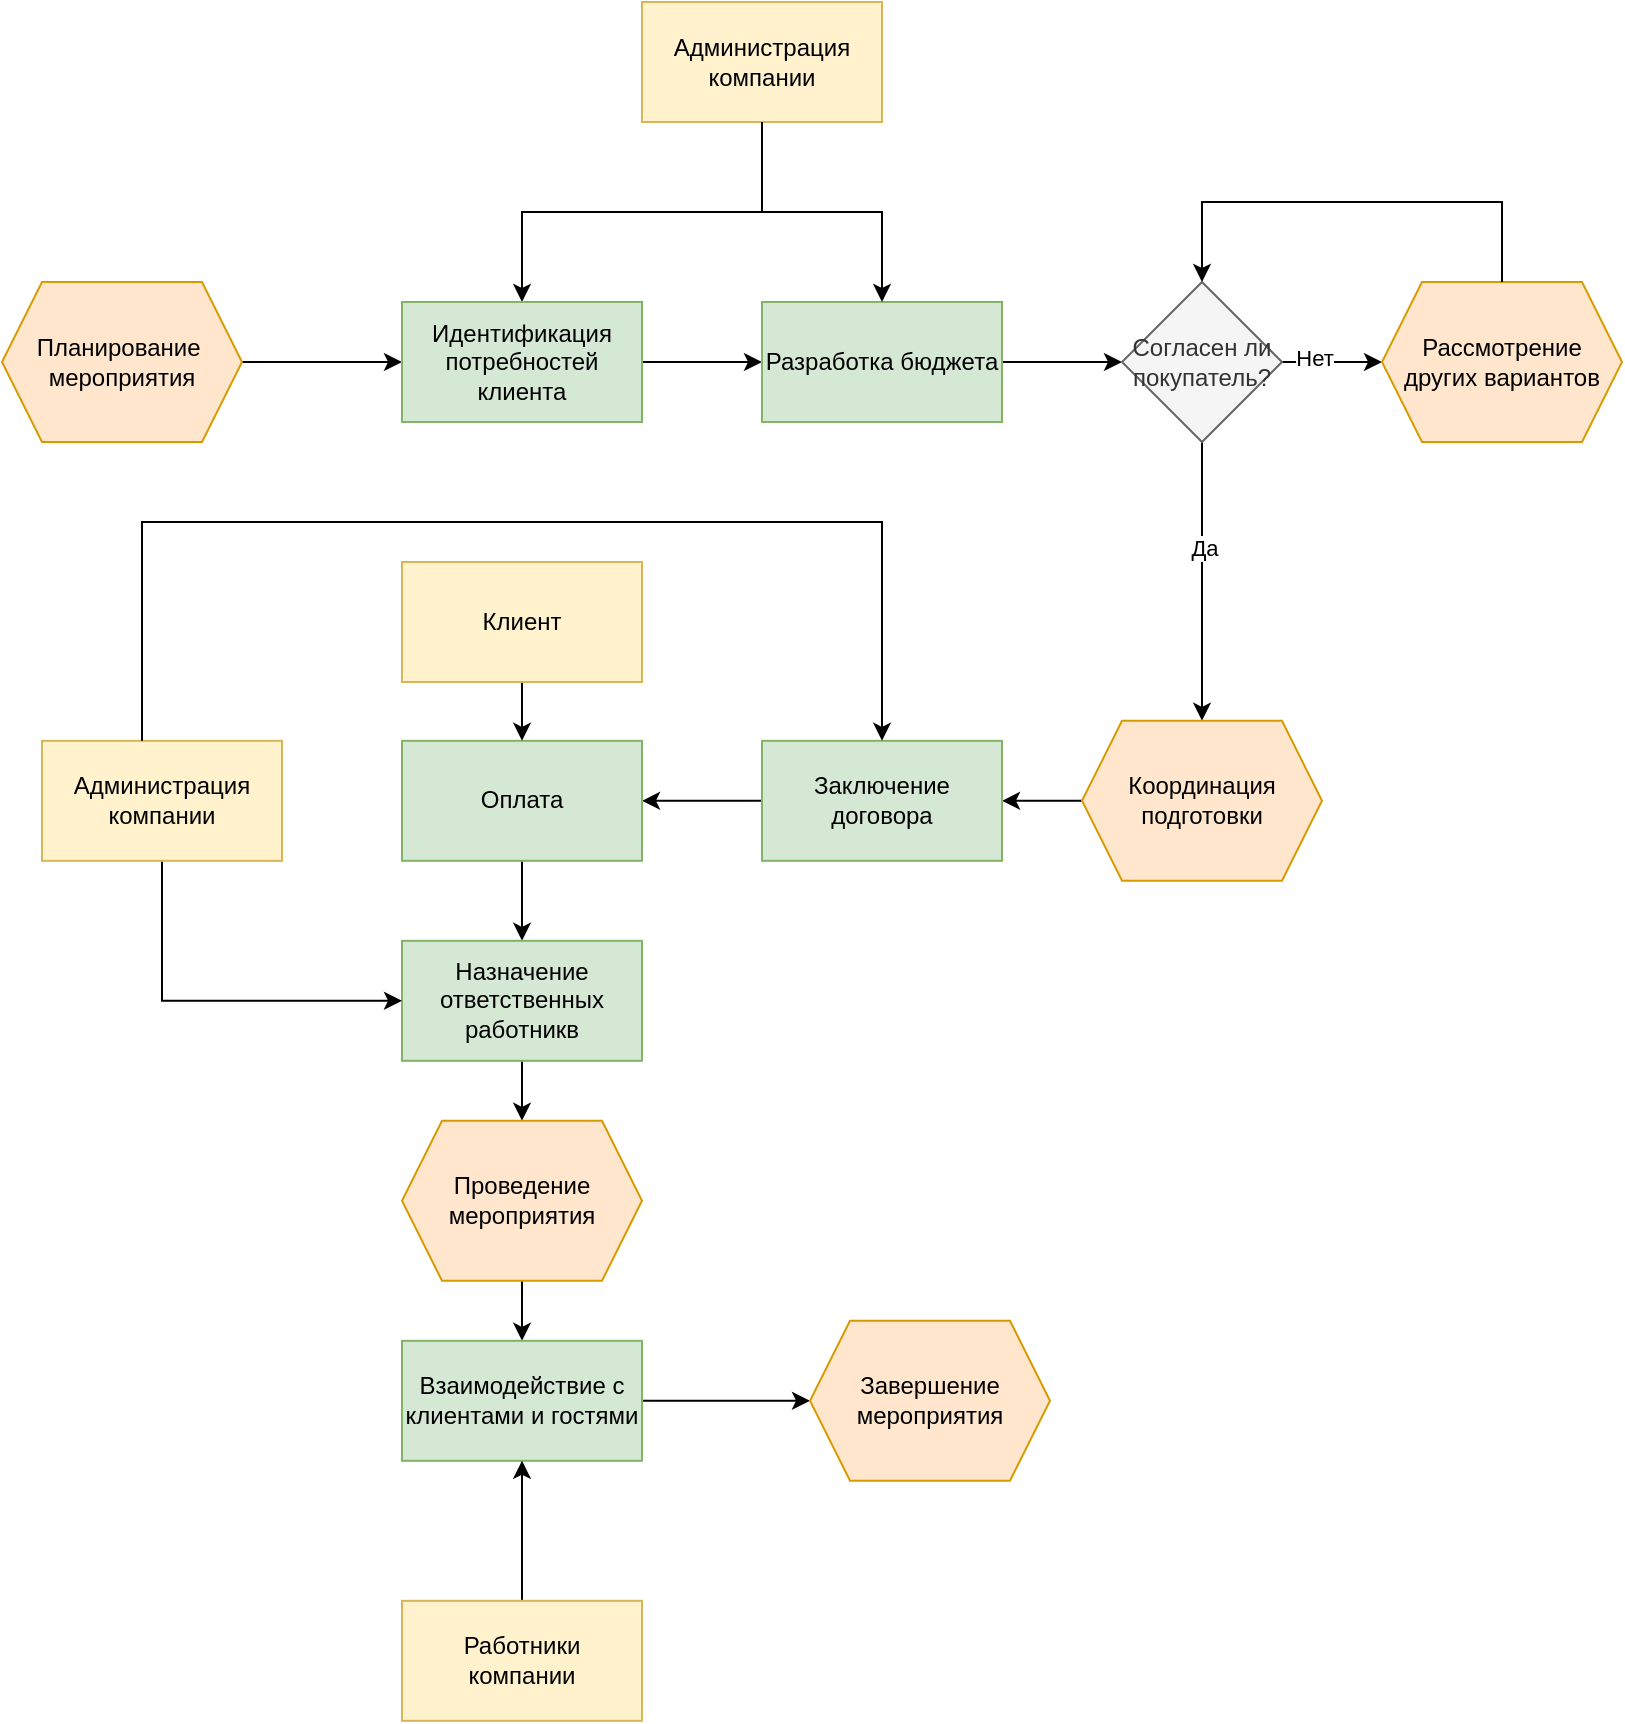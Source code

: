 <mxfile version="21.7.5" type="device">
  <diagram name="Страница — 1" id="hO4zdTE_m0VrEeYjM2zI">
    <mxGraphModel dx="1436" dy="978" grid="1" gridSize="10" guides="1" tooltips="1" connect="1" arrows="1" fold="1" page="1" pageScale="1" pageWidth="827" pageHeight="1169" math="0" shadow="0">
      <root>
        <mxCell id="0" />
        <mxCell id="1" parent="0" />
        <mxCell id="qI93fAF7Guz_F5CADLSB-6" value="" style="edgeStyle=orthogonalEdgeStyle;rounded=0;orthogonalLoop=1;jettySize=auto;html=1;" parent="1" source="qI93fAF7Guz_F5CADLSB-1" target="qI93fAF7Guz_F5CADLSB-3" edge="1">
          <mxGeometry relative="1" as="geometry" />
        </mxCell>
        <mxCell id="qI93fAF7Guz_F5CADLSB-1" value="Планирование&amp;nbsp;&lt;br&gt;мероприятия" style="shape=hexagon;perimeter=hexagonPerimeter2;whiteSpace=wrap;html=1;fixedSize=1;fillColor=#ffe6cc;strokeColor=#d79b00;" parent="1" vertex="1">
          <mxGeometry x="10" y="200" width="120" height="80" as="geometry" />
        </mxCell>
        <mxCell id="qI93fAF7Guz_F5CADLSB-7" value="" style="edgeStyle=orthogonalEdgeStyle;rounded=0;orthogonalLoop=1;jettySize=auto;html=1;entryX=0.5;entryY=0;entryDx=0;entryDy=0;" parent="1" source="qI93fAF7Guz_F5CADLSB-2" target="qI93fAF7Guz_F5CADLSB-3" edge="1">
          <mxGeometry relative="1" as="geometry" />
        </mxCell>
        <mxCell id="qI93fAF7Guz_F5CADLSB-2" value="Администрация&lt;br&gt;компании" style="rounded=0;whiteSpace=wrap;html=1;fillColor=#fff2cc;strokeColor=#d6b656;" parent="1" vertex="1">
          <mxGeometry x="330" y="60" width="120" height="60" as="geometry" />
        </mxCell>
        <mxCell id="ekZzEvh8B7J8Ish4tgW5-31" value="" style="edgeStyle=orthogonalEdgeStyle;rounded=0;orthogonalLoop=1;jettySize=auto;html=1;" edge="1" parent="1" source="qI93fAF7Guz_F5CADLSB-3" target="ekZzEvh8B7J8Ish4tgW5-1">
          <mxGeometry relative="1" as="geometry" />
        </mxCell>
        <mxCell id="qI93fAF7Guz_F5CADLSB-3" value="Идентификация потребностей клиента" style="rounded=0;whiteSpace=wrap;html=1;fillColor=#d5e8d4;strokeColor=#82b366;" parent="1" vertex="1">
          <mxGeometry x="210" y="210" width="120" height="60" as="geometry" />
        </mxCell>
        <mxCell id="ekZzEvh8B7J8Ish4tgW5-5" value="" style="edgeStyle=orthogonalEdgeStyle;rounded=0;orthogonalLoop=1;jettySize=auto;html=1;" edge="1" parent="1" source="ekZzEvh8B7J8Ish4tgW5-1" target="ekZzEvh8B7J8Ish4tgW5-2">
          <mxGeometry relative="1" as="geometry" />
        </mxCell>
        <mxCell id="ekZzEvh8B7J8Ish4tgW5-1" value="Разработка бюджета" style="rounded=0;whiteSpace=wrap;html=1;fillColor=#d5e8d4;strokeColor=#82b366;" vertex="1" parent="1">
          <mxGeometry x="390" y="210" width="120" height="60" as="geometry" />
        </mxCell>
        <mxCell id="ekZzEvh8B7J8Ish4tgW5-6" value="" style="edgeStyle=orthogonalEdgeStyle;rounded=0;orthogonalLoop=1;jettySize=auto;html=1;" edge="1" parent="1" source="ekZzEvh8B7J8Ish4tgW5-2" target="ekZzEvh8B7J8Ish4tgW5-4">
          <mxGeometry relative="1" as="geometry" />
        </mxCell>
        <mxCell id="ekZzEvh8B7J8Ish4tgW5-7" value="Нет" style="edgeLabel;html=1;align=center;verticalAlign=middle;resizable=0;points=[];" vertex="1" connectable="0" parent="ekZzEvh8B7J8Ish4tgW5-6">
          <mxGeometry x="-0.387" y="2" relative="1" as="geometry">
            <mxPoint as="offset" />
          </mxGeometry>
        </mxCell>
        <mxCell id="ekZzEvh8B7J8Ish4tgW5-12" value="" style="edgeStyle=orthogonalEdgeStyle;rounded=0;orthogonalLoop=1;jettySize=auto;html=1;" edge="1" parent="1" source="ekZzEvh8B7J8Ish4tgW5-2" target="ekZzEvh8B7J8Ish4tgW5-11">
          <mxGeometry relative="1" as="geometry" />
        </mxCell>
        <mxCell id="ekZzEvh8B7J8Ish4tgW5-13" value="Да" style="edgeLabel;html=1;align=center;verticalAlign=middle;resizable=0;points=[];" vertex="1" connectable="0" parent="ekZzEvh8B7J8Ish4tgW5-12">
          <mxGeometry x="-0.24" y="1" relative="1" as="geometry">
            <mxPoint as="offset" />
          </mxGeometry>
        </mxCell>
        <mxCell id="ekZzEvh8B7J8Ish4tgW5-2" value="Согласен ли покупатель?" style="rhombus;whiteSpace=wrap;html=1;fillColor=#f5f5f5;fontColor=#333333;strokeColor=#666666;" vertex="1" parent="1">
          <mxGeometry x="570" y="200" width="80" height="80" as="geometry" />
        </mxCell>
        <mxCell id="ekZzEvh8B7J8Ish4tgW5-4" value="Рассмотрение других вариантов" style="shape=hexagon;perimeter=hexagonPerimeter2;whiteSpace=wrap;html=1;fixedSize=1;fillColor=#ffe6cc;strokeColor=#d79b00;" vertex="1" parent="1">
          <mxGeometry x="700" y="200" width="120" height="80" as="geometry" />
        </mxCell>
        <mxCell id="ekZzEvh8B7J8Ish4tgW5-8" value="" style="endArrow=classic;html=1;rounded=0;entryX=0.5;entryY=0;entryDx=0;entryDy=0;" edge="1" parent="1" target="ekZzEvh8B7J8Ish4tgW5-2">
          <mxGeometry width="50" height="50" relative="1" as="geometry">
            <mxPoint x="760" y="200" as="sourcePoint" />
            <mxPoint x="810" y="150" as="targetPoint" />
            <Array as="points">
              <mxPoint x="760" y="160" />
              <mxPoint x="690" y="160" />
              <mxPoint x="610" y="160" />
            </Array>
          </mxGeometry>
        </mxCell>
        <mxCell id="ekZzEvh8B7J8Ish4tgW5-17" value="" style="edgeStyle=orthogonalEdgeStyle;rounded=0;orthogonalLoop=1;jettySize=auto;html=1;" edge="1" parent="1" source="ekZzEvh8B7J8Ish4tgW5-11" target="ekZzEvh8B7J8Ish4tgW5-15">
          <mxGeometry relative="1" as="geometry" />
        </mxCell>
        <mxCell id="ekZzEvh8B7J8Ish4tgW5-11" value="Координация подготовки" style="shape=hexagon;perimeter=hexagonPerimeter2;whiteSpace=wrap;html=1;fixedSize=1;fillColor=#ffe6cc;strokeColor=#d79b00;" vertex="1" parent="1">
          <mxGeometry x="550" y="419.41" width="120" height="80" as="geometry" />
        </mxCell>
        <mxCell id="ekZzEvh8B7J8Ish4tgW5-18" value="" style="edgeStyle=orthogonalEdgeStyle;rounded=0;orthogonalLoop=1;jettySize=auto;html=1;" edge="1" parent="1" source="ekZzEvh8B7J8Ish4tgW5-15" target="ekZzEvh8B7J8Ish4tgW5-16">
          <mxGeometry relative="1" as="geometry" />
        </mxCell>
        <mxCell id="ekZzEvh8B7J8Ish4tgW5-15" value="Заключение договора" style="rounded=0;whiteSpace=wrap;html=1;fillColor=#d5e8d4;strokeColor=#82b366;" vertex="1" parent="1">
          <mxGeometry x="390" y="429.41" width="120" height="60" as="geometry" />
        </mxCell>
        <mxCell id="ekZzEvh8B7J8Ish4tgW5-23" value="" style="edgeStyle=orthogonalEdgeStyle;rounded=0;orthogonalLoop=1;jettySize=auto;html=1;" edge="1" parent="1" source="ekZzEvh8B7J8Ish4tgW5-16" target="ekZzEvh8B7J8Ish4tgW5-20">
          <mxGeometry relative="1" as="geometry" />
        </mxCell>
        <mxCell id="ekZzEvh8B7J8Ish4tgW5-16" value="Оплата" style="rounded=0;whiteSpace=wrap;html=1;fillColor=#d5e8d4;strokeColor=#82b366;" vertex="1" parent="1">
          <mxGeometry x="210" y="429.41" width="120" height="60" as="geometry" />
        </mxCell>
        <mxCell id="ekZzEvh8B7J8Ish4tgW5-24" value="" style="edgeStyle=orthogonalEdgeStyle;rounded=0;orthogonalLoop=1;jettySize=auto;html=1;" edge="1" parent="1" source="ekZzEvh8B7J8Ish4tgW5-20" target="ekZzEvh8B7J8Ish4tgW5-22">
          <mxGeometry relative="1" as="geometry" />
        </mxCell>
        <mxCell id="ekZzEvh8B7J8Ish4tgW5-20" value="Назначение ответственных работникв" style="rounded=0;whiteSpace=wrap;html=1;fillColor=#d5e8d4;strokeColor=#82b366;" vertex="1" parent="1">
          <mxGeometry x="210" y="529.41" width="120" height="60" as="geometry" />
        </mxCell>
        <mxCell id="ekZzEvh8B7J8Ish4tgW5-28" value="" style="edgeStyle=orthogonalEdgeStyle;rounded=0;orthogonalLoop=1;jettySize=auto;html=1;" edge="1" parent="1" source="ekZzEvh8B7J8Ish4tgW5-22" target="ekZzEvh8B7J8Ish4tgW5-26">
          <mxGeometry relative="1" as="geometry" />
        </mxCell>
        <mxCell id="ekZzEvh8B7J8Ish4tgW5-22" value="Проведение мероприятия" style="shape=hexagon;perimeter=hexagonPerimeter2;whiteSpace=wrap;html=1;fixedSize=1;fillColor=#ffe6cc;strokeColor=#d79b00;" vertex="1" parent="1">
          <mxGeometry x="210" y="619.41" width="120" height="80" as="geometry" />
        </mxCell>
        <mxCell id="ekZzEvh8B7J8Ish4tgW5-29" value="" style="edgeStyle=orthogonalEdgeStyle;rounded=0;orthogonalLoop=1;jettySize=auto;html=1;" edge="1" parent="1" source="ekZzEvh8B7J8Ish4tgW5-26" target="ekZzEvh8B7J8Ish4tgW5-27">
          <mxGeometry relative="1" as="geometry" />
        </mxCell>
        <mxCell id="ekZzEvh8B7J8Ish4tgW5-26" value="Взаимодействие с клиентами и гостями" style="rounded=0;whiteSpace=wrap;html=1;fillColor=#d5e8d4;strokeColor=#82b366;" vertex="1" parent="1">
          <mxGeometry x="210" y="729.41" width="120" height="60" as="geometry" />
        </mxCell>
        <mxCell id="ekZzEvh8B7J8Ish4tgW5-27" value="Завершение мероприятия" style="shape=hexagon;perimeter=hexagonPerimeter2;whiteSpace=wrap;html=1;fixedSize=1;fillColor=#ffe6cc;strokeColor=#d79b00;" vertex="1" parent="1">
          <mxGeometry x="414" y="719.41" width="120" height="80" as="geometry" />
        </mxCell>
        <mxCell id="ekZzEvh8B7J8Ish4tgW5-30" value="" style="endArrow=classic;html=1;rounded=0;entryX=0.5;entryY=0;entryDx=0;entryDy=0;" edge="1" parent="1" target="ekZzEvh8B7J8Ish4tgW5-1">
          <mxGeometry width="50" height="50" relative="1" as="geometry">
            <mxPoint x="390" y="120" as="sourcePoint" />
            <mxPoint x="440" y="70" as="targetPoint" />
            <Array as="points">
              <mxPoint x="390" y="165" />
              <mxPoint x="450" y="165" />
            </Array>
          </mxGeometry>
        </mxCell>
        <mxCell id="ekZzEvh8B7J8Ish4tgW5-35" style="edgeStyle=orthogonalEdgeStyle;rounded=0;orthogonalLoop=1;jettySize=auto;html=1;exitX=0.5;exitY=1;exitDx=0;exitDy=0;entryX=0;entryY=0.5;entryDx=0;entryDy=0;" edge="1" parent="1" source="ekZzEvh8B7J8Ish4tgW5-33" target="ekZzEvh8B7J8Ish4tgW5-20">
          <mxGeometry relative="1" as="geometry" />
        </mxCell>
        <mxCell id="ekZzEvh8B7J8Ish4tgW5-33" value="Администрация&lt;br&gt;компании" style="rounded=0;whiteSpace=wrap;html=1;fillColor=#fff2cc;strokeColor=#d6b656;" vertex="1" parent="1">
          <mxGeometry x="30" y="429.41" width="120" height="60" as="geometry" />
        </mxCell>
        <mxCell id="ekZzEvh8B7J8Ish4tgW5-34" value="" style="endArrow=classic;html=1;rounded=0;entryX=0.5;entryY=0;entryDx=0;entryDy=0;" edge="1" parent="1" target="ekZzEvh8B7J8Ish4tgW5-15">
          <mxGeometry width="50" height="50" relative="1" as="geometry">
            <mxPoint x="80" y="429.41" as="sourcePoint" />
            <mxPoint x="130" y="379.41" as="targetPoint" />
            <Array as="points">
              <mxPoint x="80" y="320" />
              <mxPoint x="450" y="320" />
            </Array>
          </mxGeometry>
        </mxCell>
        <mxCell id="ekZzEvh8B7J8Ish4tgW5-37" value="" style="edgeStyle=orthogonalEdgeStyle;rounded=0;orthogonalLoop=1;jettySize=auto;html=1;" edge="1" parent="1" source="ekZzEvh8B7J8Ish4tgW5-36" target="ekZzEvh8B7J8Ish4tgW5-26">
          <mxGeometry relative="1" as="geometry" />
        </mxCell>
        <mxCell id="ekZzEvh8B7J8Ish4tgW5-36" value="Работники&lt;br&gt;компании" style="rounded=0;whiteSpace=wrap;html=1;fillColor=#fff2cc;strokeColor=#d6b656;" vertex="1" parent="1">
          <mxGeometry x="210" y="859.41" width="120" height="60" as="geometry" />
        </mxCell>
        <mxCell id="ekZzEvh8B7J8Ish4tgW5-39" value="" style="edgeStyle=orthogonalEdgeStyle;rounded=0;orthogonalLoop=1;jettySize=auto;html=1;" edge="1" parent="1" source="ekZzEvh8B7J8Ish4tgW5-38" target="ekZzEvh8B7J8Ish4tgW5-16">
          <mxGeometry relative="1" as="geometry" />
        </mxCell>
        <mxCell id="ekZzEvh8B7J8Ish4tgW5-38" value="Клиент" style="rounded=0;whiteSpace=wrap;html=1;fillColor=#fff2cc;strokeColor=#d6b656;" vertex="1" parent="1">
          <mxGeometry x="210" y="340" width="120" height="60" as="geometry" />
        </mxCell>
      </root>
    </mxGraphModel>
  </diagram>
</mxfile>

